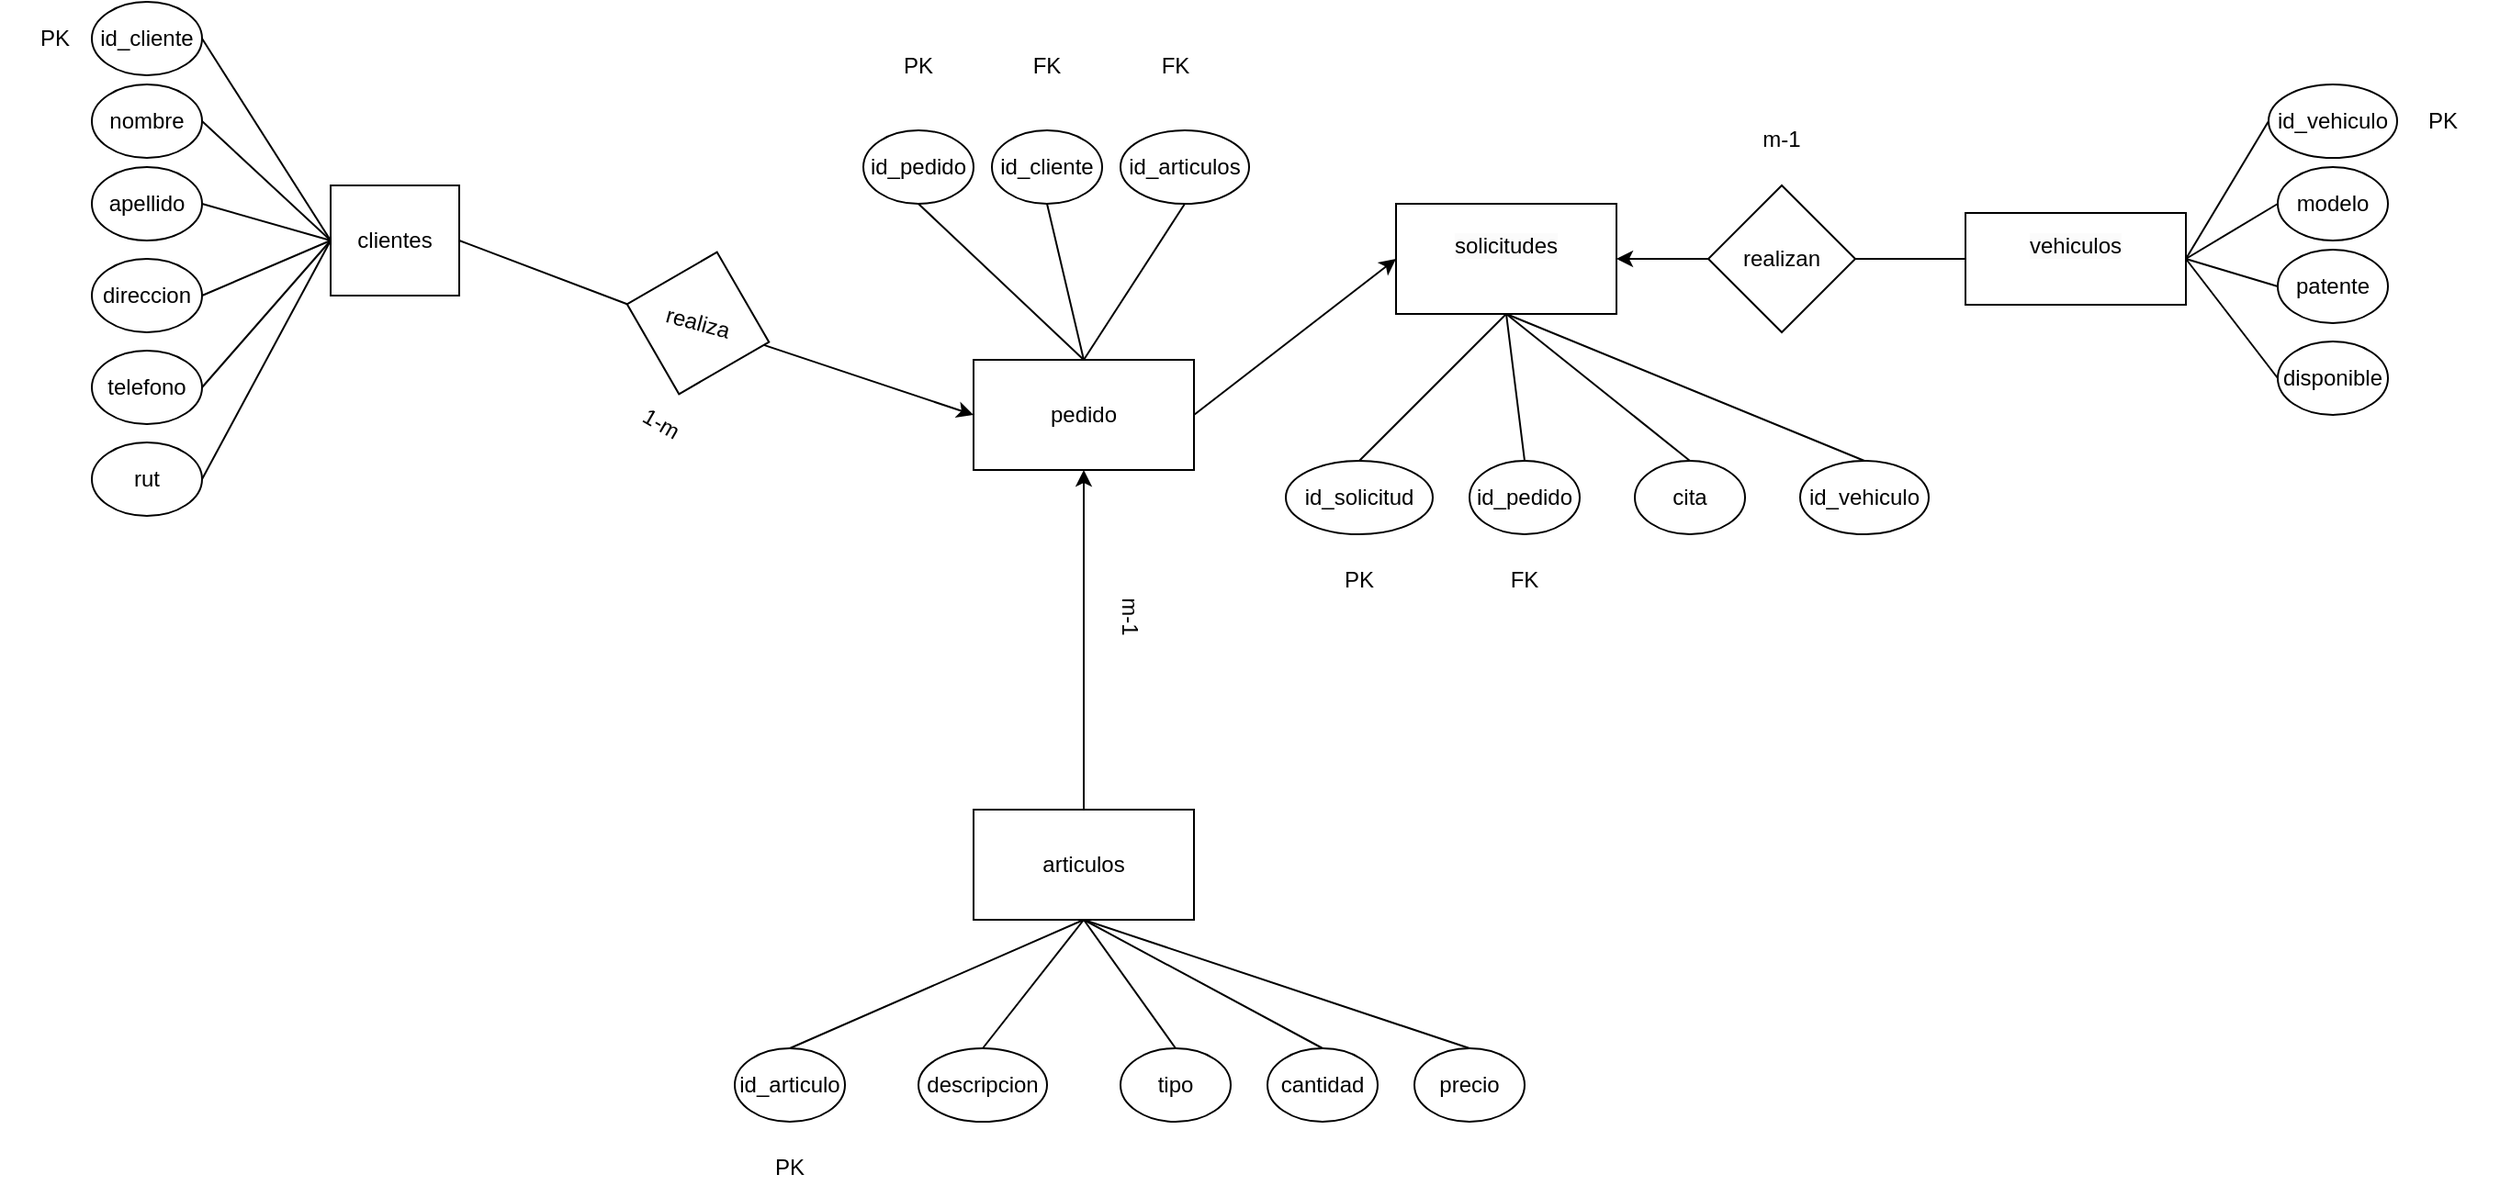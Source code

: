 <mxfile>
    <diagram id="D0lsIx0jxqbMZNfjzYcb" name="Page-1">
        <mxGraphModel dx="1969" dy="469" grid="1" gridSize="10" guides="1" tooltips="1" connect="1" arrows="1" fold="1" page="1" pageScale="1" pageWidth="1100" pageHeight="850" math="0" shadow="0">
            <root>
                <mxCell id="0"/>
                <mxCell id="1" parent="0"/>
                <mxCell id="10" value="clientes" style="rounded=0;whiteSpace=wrap;html=1;" parent="1" vertex="1">
                    <mxGeometry x="-160" y="170" width="70" height="60" as="geometry"/>
                </mxCell>
                <mxCell id="11" value="&#xa;&lt;span style=&quot;color: rgb(0, 0, 0); font-family: Helvetica; font-size: 12px; font-style: normal; font-variant-ligatures: normal; font-variant-caps: normal; font-weight: 400; letter-spacing: normal; orphans: 2; text-align: center; text-indent: 0px; text-transform: none; widows: 2; word-spacing: 0px; -webkit-text-stroke-width: 0px; white-space: normal; background-color: rgb(251, 251, 251); text-decoration-thickness: initial; text-decoration-style: initial; text-decoration-color: initial; display: inline !important; float: none;&quot;&gt;solicitudes&lt;/span&gt;&#xa;&#xa;" style="rounded=0;whiteSpace=wrap;html=1;" parent="1" vertex="1">
                    <mxGeometry x="420" y="180" width="120" height="60" as="geometry"/>
                </mxCell>
                <mxCell id="12" value="&#xa;&lt;span style=&quot;color: rgb(0, 0, 0); font-family: Helvetica; font-size: 12px; font-style: normal; font-variant-ligatures: normal; font-variant-caps: normal; font-weight: 400; letter-spacing: normal; orphans: 2; text-align: center; text-indent: 0px; text-transform: none; widows: 2; word-spacing: 0px; -webkit-text-stroke-width: 0px; white-space: normal; background-color: rgb(251, 251, 251); text-decoration-thickness: initial; text-decoration-style: initial; text-decoration-color: initial; display: inline !important; float: none;&quot;&gt;vehiculos&lt;/span&gt;&#xa;&#xa;" style="rounded=0;whiteSpace=wrap;html=1;" parent="1" vertex="1">
                    <mxGeometry x="730" y="185" width="120" height="50" as="geometry"/>
                </mxCell>
                <mxCell id="100" style="edgeStyle=none;html=1;entryX=0.5;entryY=1;entryDx=0;entryDy=0;" parent="1" source="13" target="66" edge="1">
                    <mxGeometry relative="1" as="geometry"/>
                </mxCell>
                <mxCell id="13" value="&lt;span style=&quot;color: rgb(0, 0, 0);&quot;&gt;articulos&lt;/span&gt;" style="rounded=0;whiteSpace=wrap;html=1;" parent="1" vertex="1">
                    <mxGeometry x="190" y="510" width="120" height="60" as="geometry"/>
                </mxCell>
                <mxCell id="18" value="" style="endArrow=none;html=1;entryX=1;entryY=0.5;entryDx=0;entryDy=0;exitX=0;exitY=0.5;exitDx=0;exitDy=0;" parent="1" source="20" target="10" edge="1">
                    <mxGeometry width="50" height="50" relative="1" as="geometry">
                        <mxPoint x="-10" y="280" as="sourcePoint"/>
                        <mxPoint x="280" y="240" as="targetPoint"/>
                    </mxGeometry>
                </mxCell>
                <mxCell id="25" style="edgeStyle=none;html=1;entryX=1;entryY=0.5;entryDx=0;entryDy=0;" parent="1" source="24" target="11" edge="1">
                    <mxGeometry relative="1" as="geometry"/>
                </mxCell>
                <mxCell id="24" value="realizan" style="rhombus;whiteSpace=wrap;html=1;" parent="1" vertex="1">
                    <mxGeometry x="590" y="170" width="80" height="80" as="geometry"/>
                </mxCell>
                <mxCell id="26" value="" style="endArrow=none;html=1;entryX=0;entryY=0.5;entryDx=0;entryDy=0;exitX=1;exitY=0.5;exitDx=0;exitDy=0;" parent="1" source="24" target="12" edge="1">
                    <mxGeometry width="50" height="50" relative="1" as="geometry">
                        <mxPoint x="510" y="360" as="sourcePoint"/>
                        <mxPoint x="560" y="310" as="targetPoint"/>
                    </mxGeometry>
                </mxCell>
                <mxCell id="29" value="1-m" style="text;html=1;align=center;verticalAlign=middle;whiteSpace=wrap;rounded=0;rotation=30;" parent="1" vertex="1">
                    <mxGeometry x="-10" y="285" width="60" height="30" as="geometry"/>
                </mxCell>
                <mxCell id="30" value="m-1" style="text;html=1;align=center;verticalAlign=middle;whiteSpace=wrap;rounded=0;rotation=90;" parent="1" vertex="1">
                    <mxGeometry x="245" y="390" width="60" height="30" as="geometry"/>
                </mxCell>
                <mxCell id="32" value="m-1" style="text;html=1;align=center;verticalAlign=middle;whiteSpace=wrap;rounded=0;" parent="1" vertex="1">
                    <mxGeometry x="600" y="130" width="60" height="30" as="geometry"/>
                </mxCell>
                <mxCell id="33" value="id_cliente" style="ellipse;whiteSpace=wrap;html=1;" parent="1" vertex="1">
                    <mxGeometry x="-290" y="70" width="60" height="40" as="geometry"/>
                </mxCell>
                <mxCell id="34" value="apellido" style="ellipse;whiteSpace=wrap;html=1;" parent="1" vertex="1">
                    <mxGeometry x="-290" y="160" width="60" height="40" as="geometry"/>
                </mxCell>
                <mxCell id="35" value="direccion" style="ellipse;whiteSpace=wrap;html=1;" parent="1" vertex="1">
                    <mxGeometry x="-290" y="210" width="60" height="40" as="geometry"/>
                </mxCell>
                <mxCell id="36" value="telefono" style="ellipse;whiteSpace=wrap;html=1;" parent="1" vertex="1">
                    <mxGeometry x="-290" y="260" width="60" height="40" as="geometry"/>
                </mxCell>
                <mxCell id="37" value="nombre" style="ellipse;whiteSpace=wrap;html=1;" parent="1" vertex="1">
                    <mxGeometry x="-290" y="115" width="60" height="40" as="geometry"/>
                </mxCell>
                <mxCell id="38" value="id_articulo" style="ellipse;whiteSpace=wrap;html=1;" parent="1" vertex="1">
                    <mxGeometry x="60" y="640" width="60" height="40" as="geometry"/>
                </mxCell>
                <mxCell id="39" value="rut" style="ellipse;whiteSpace=wrap;html=1;" parent="1" vertex="1">
                    <mxGeometry x="-290" y="310" width="60" height="40" as="geometry"/>
                </mxCell>
                <mxCell id="40" value="descripcion" style="ellipse;whiteSpace=wrap;html=1;" parent="1" vertex="1">
                    <mxGeometry x="160" y="640" width="70" height="40" as="geometry"/>
                </mxCell>
                <mxCell id="41" value="tipo" style="ellipse;whiteSpace=wrap;html=1;" parent="1" vertex="1">
                    <mxGeometry x="270" y="640" width="60" height="40" as="geometry"/>
                </mxCell>
                <mxCell id="42" value="cantidad" style="ellipse;whiteSpace=wrap;html=1;" parent="1" vertex="1">
                    <mxGeometry x="350" y="640" width="60" height="40" as="geometry"/>
                </mxCell>
                <mxCell id="43" value="precio" style="ellipse;whiteSpace=wrap;html=1;" parent="1" vertex="1">
                    <mxGeometry x="430" y="640" width="60" height="40" as="geometry"/>
                </mxCell>
                <mxCell id="44" value="id_cliente" style="ellipse;whiteSpace=wrap;html=1;" parent="1" vertex="1">
                    <mxGeometry x="200" y="140" width="60" height="40" as="geometry"/>
                </mxCell>
                <mxCell id="45" value="cita" style="ellipse;whiteSpace=wrap;html=1;" parent="1" vertex="1">
                    <mxGeometry x="550" y="320" width="60" height="40" as="geometry"/>
                </mxCell>
                <mxCell id="47" value="id_articulos" style="ellipse;whiteSpace=wrap;html=1;" parent="1" vertex="1">
                    <mxGeometry x="270" y="140" width="70" height="40" as="geometry"/>
                </mxCell>
                <mxCell id="48" value="id_solicitud" style="ellipse;whiteSpace=wrap;html=1;" parent="1" vertex="1">
                    <mxGeometry x="360" y="320" width="80" height="40" as="geometry"/>
                </mxCell>
                <mxCell id="51" value="FK" style="text;html=1;align=center;verticalAlign=middle;whiteSpace=wrap;rounded=0;" parent="1" vertex="1">
                    <mxGeometry x="200" y="90" width="60" height="30" as="geometry"/>
                </mxCell>
                <mxCell id="52" value="FK" style="text;html=1;align=center;verticalAlign=middle;whiteSpace=wrap;rounded=0;" parent="1" vertex="1">
                    <mxGeometry x="270" y="90" width="60" height="30" as="geometry"/>
                </mxCell>
                <mxCell id="53" value="PK" style="text;html=1;align=center;verticalAlign=middle;whiteSpace=wrap;rounded=0;" parent="1" vertex="1">
                    <mxGeometry x="-340" y="75" width="60" height="30" as="geometry"/>
                </mxCell>
                <mxCell id="54" value="PK" style="text;html=1;align=center;verticalAlign=middle;whiteSpace=wrap;rounded=0;" parent="1" vertex="1">
                    <mxGeometry x="370" y="370" width="60" height="30" as="geometry"/>
                </mxCell>
                <mxCell id="55" value="PK" style="text;html=1;align=center;verticalAlign=middle;whiteSpace=wrap;rounded=0;" parent="1" vertex="1">
                    <mxGeometry x="60" y="690" width="60" height="30" as="geometry"/>
                </mxCell>
                <mxCell id="58" value="id_vehiculo" style="ellipse;whiteSpace=wrap;html=1;" parent="1" vertex="1">
                    <mxGeometry x="895" y="115" width="70" height="40" as="geometry"/>
                </mxCell>
                <mxCell id="59" value="patente" style="ellipse;whiteSpace=wrap;html=1;" parent="1" vertex="1">
                    <mxGeometry x="900" y="205" width="60" height="40" as="geometry"/>
                </mxCell>
                <mxCell id="60" value="disponible" style="ellipse;whiteSpace=wrap;html=1;" parent="1" vertex="1">
                    <mxGeometry x="900" y="255" width="60" height="40" as="geometry"/>
                </mxCell>
                <mxCell id="62" value="modelo" style="ellipse;whiteSpace=wrap;html=1;" parent="1" vertex="1">
                    <mxGeometry x="900" y="160" width="60" height="40" as="geometry"/>
                </mxCell>
                <mxCell id="64" value="PK" style="text;html=1;align=center;verticalAlign=middle;whiteSpace=wrap;rounded=0;" parent="1" vertex="1">
                    <mxGeometry x="960" y="120" width="60" height="30" as="geometry"/>
                </mxCell>
                <mxCell id="65" value="id_vehiculo" style="ellipse;whiteSpace=wrap;html=1;" parent="1" vertex="1">
                    <mxGeometry x="640" y="320" width="70" height="40" as="geometry"/>
                </mxCell>
                <mxCell id="101" style="edgeStyle=none;html=1;entryX=0;entryY=0.5;entryDx=0;entryDy=0;exitX=1;exitY=0.5;exitDx=0;exitDy=0;" parent="1" source="66" target="11" edge="1">
                    <mxGeometry relative="1" as="geometry"/>
                </mxCell>
                <mxCell id="66" value="pedido" style="rounded=0;whiteSpace=wrap;html=1;" parent="1" vertex="1">
                    <mxGeometry x="190" y="265" width="120" height="60" as="geometry"/>
                </mxCell>
                <mxCell id="99" style="edgeStyle=none;html=1;entryX=0;entryY=0.5;entryDx=0;entryDy=0;" parent="1" source="20" target="66" edge="1">
                    <mxGeometry relative="1" as="geometry"/>
                </mxCell>
                <mxCell id="20" value="realiza" style="rhombus;whiteSpace=wrap;html=1;rotation=15;" parent="1" vertex="1">
                    <mxGeometry y="205" width="80" height="80" as="geometry"/>
                </mxCell>
                <mxCell id="70" value="id_pedido" style="ellipse;whiteSpace=wrap;html=1;" parent="1" vertex="1">
                    <mxGeometry x="460" y="320" width="60" height="40" as="geometry"/>
                </mxCell>
                <mxCell id="71" value="" style="endArrow=none;html=1;entryX=0.5;entryY=1;entryDx=0;entryDy=0;exitX=0.5;exitY=0;exitDx=0;exitDy=0;" parent="1" source="48" target="11" edge="1">
                    <mxGeometry width="50" height="50" relative="1" as="geometry">
                        <mxPoint x="280" y="370" as="sourcePoint"/>
                        <mxPoint x="330" y="320" as="targetPoint"/>
                    </mxGeometry>
                </mxCell>
                <mxCell id="73" value="" style="endArrow=none;html=1;entryX=0.5;entryY=1;entryDx=0;entryDy=0;exitX=0.5;exitY=0;exitDx=0;exitDy=0;" parent="1" source="70" target="11" edge="1">
                    <mxGeometry width="50" height="50" relative="1" as="geometry">
                        <mxPoint x="410" y="330" as="sourcePoint"/>
                        <mxPoint x="490" y="250" as="targetPoint"/>
                    </mxGeometry>
                </mxCell>
                <mxCell id="74" value="" style="endArrow=none;html=1;exitX=0.5;exitY=0;exitDx=0;exitDy=0;" parent="1" source="45" edge="1">
                    <mxGeometry width="50" height="50" relative="1" as="geometry">
                        <mxPoint x="500" y="330" as="sourcePoint"/>
                        <mxPoint x="480" y="240" as="targetPoint"/>
                    </mxGeometry>
                </mxCell>
                <mxCell id="75" value="" style="endArrow=none;html=1;exitX=0.5;exitY=0;exitDx=0;exitDy=0;" parent="1" source="65" edge="1">
                    <mxGeometry width="50" height="50" relative="1" as="geometry">
                        <mxPoint x="510" y="340" as="sourcePoint"/>
                        <mxPoint x="480" y="240" as="targetPoint"/>
                    </mxGeometry>
                </mxCell>
                <mxCell id="76" value="" style="endArrow=none;html=1;entryX=0.5;entryY=1;entryDx=0;entryDy=0;exitX=0.5;exitY=0;exitDx=0;exitDy=0;" parent="1" source="38" target="13" edge="1">
                    <mxGeometry width="50" height="50" relative="1" as="geometry">
                        <mxPoint x="520" y="350" as="sourcePoint"/>
                        <mxPoint x="510" y="270" as="targetPoint"/>
                    </mxGeometry>
                </mxCell>
                <mxCell id="77" value="" style="endArrow=none;html=1;entryX=0.5;entryY=1;entryDx=0;entryDy=0;exitX=0.5;exitY=0;exitDx=0;exitDy=0;" parent="1" source="40" target="13" edge="1">
                    <mxGeometry width="50" height="50" relative="1" as="geometry">
                        <mxPoint x="100" y="650" as="sourcePoint"/>
                        <mxPoint x="260" y="580" as="targetPoint"/>
                    </mxGeometry>
                </mxCell>
                <mxCell id="78" value="" style="endArrow=none;html=1;entryX=0.5;entryY=1;entryDx=0;entryDy=0;exitX=0.5;exitY=0;exitDx=0;exitDy=0;" parent="1" source="41" target="13" edge="1">
                    <mxGeometry width="50" height="50" relative="1" as="geometry">
                        <mxPoint x="100" y="650" as="sourcePoint"/>
                        <mxPoint x="260" y="580" as="targetPoint"/>
                    </mxGeometry>
                </mxCell>
                <mxCell id="79" value="" style="endArrow=none;html=1;entryX=0.5;entryY=1;entryDx=0;entryDy=0;exitX=0.5;exitY=0;exitDx=0;exitDy=0;" parent="1" source="42" target="13" edge="1">
                    <mxGeometry width="50" height="50" relative="1" as="geometry">
                        <mxPoint x="310" y="650" as="sourcePoint"/>
                        <mxPoint x="260" y="580" as="targetPoint"/>
                    </mxGeometry>
                </mxCell>
                <mxCell id="80" value="" style="endArrow=none;html=1;exitX=0.5;exitY=0;exitDx=0;exitDy=0;" parent="1" source="43" edge="1">
                    <mxGeometry width="50" height="50" relative="1" as="geometry">
                        <mxPoint x="390" y="650" as="sourcePoint"/>
                        <mxPoint x="250" y="570" as="targetPoint"/>
                    </mxGeometry>
                </mxCell>
                <mxCell id="81" value="id_pedido" style="ellipse;whiteSpace=wrap;html=1;" parent="1" vertex="1">
                    <mxGeometry x="130" y="140" width="60" height="40" as="geometry"/>
                </mxCell>
                <mxCell id="82" value="PK" style="text;html=1;align=center;verticalAlign=middle;whiteSpace=wrap;rounded=0;" parent="1" vertex="1">
                    <mxGeometry x="130" y="90" width="60" height="30" as="geometry"/>
                </mxCell>
                <mxCell id="83" value="FK" style="text;html=1;align=center;verticalAlign=middle;whiteSpace=wrap;rounded=0;" parent="1" vertex="1">
                    <mxGeometry x="460" y="370" width="60" height="30" as="geometry"/>
                </mxCell>
                <mxCell id="84" value="" style="endArrow=none;html=1;exitX=0.5;exitY=0;exitDx=0;exitDy=0;entryX=0.5;entryY=1;entryDx=0;entryDy=0;" parent="1" source="66" target="47" edge="1">
                    <mxGeometry width="50" height="50" relative="1" as="geometry">
                        <mxPoint x="470" y="650" as="sourcePoint"/>
                        <mxPoint x="260" y="580" as="targetPoint"/>
                    </mxGeometry>
                </mxCell>
                <mxCell id="87" value="" style="endArrow=none;html=1;entryX=0.5;entryY=1;entryDx=0;entryDy=0;exitX=0.5;exitY=0;exitDx=0;exitDy=0;" parent="1" source="66" target="44" edge="1">
                    <mxGeometry width="50" height="50" relative="1" as="geometry">
                        <mxPoint x="250" y="260" as="sourcePoint"/>
                        <mxPoint x="265" y="190" as="targetPoint"/>
                    </mxGeometry>
                </mxCell>
                <mxCell id="88" value="" style="endArrow=none;html=1;entryX=0.5;entryY=0;entryDx=0;entryDy=0;exitX=0.5;exitY=1;exitDx=0;exitDy=0;" parent="1" source="81" target="66" edge="1">
                    <mxGeometry width="50" height="50" relative="1" as="geometry">
                        <mxPoint x="260" y="275" as="sourcePoint"/>
                        <mxPoint x="190" y="190" as="targetPoint"/>
                    </mxGeometry>
                </mxCell>
                <mxCell id="89" value="" style="endArrow=none;html=1;entryX=0;entryY=0.5;entryDx=0;entryDy=0;exitX=1;exitY=0.5;exitDx=0;exitDy=0;" parent="1" source="33" target="10" edge="1">
                    <mxGeometry width="50" height="50" relative="1" as="geometry">
                        <mxPoint x="170" y="190" as="sourcePoint"/>
                        <mxPoint x="260" y="275" as="targetPoint"/>
                    </mxGeometry>
                </mxCell>
                <mxCell id="90" value="" style="endArrow=none;html=1;entryX=1;entryY=0.5;entryDx=0;entryDy=0;exitX=0;exitY=0.5;exitDx=0;exitDy=0;" parent="1" source="10" target="37" edge="1">
                    <mxGeometry width="50" height="50" relative="1" as="geometry">
                        <mxPoint x="-220" y="100" as="sourcePoint"/>
                        <mxPoint x="-150" y="210" as="targetPoint"/>
                    </mxGeometry>
                </mxCell>
                <mxCell id="91" value="" style="endArrow=none;html=1;entryX=1;entryY=0.5;entryDx=0;entryDy=0;exitX=0;exitY=0.5;exitDx=0;exitDy=0;" parent="1" source="10" target="34" edge="1">
                    <mxGeometry width="50" height="50" relative="1" as="geometry">
                        <mxPoint x="-150" y="210" as="sourcePoint"/>
                        <mxPoint x="-220" y="145" as="targetPoint"/>
                    </mxGeometry>
                </mxCell>
                <mxCell id="92" value="" style="endArrow=none;html=1;entryX=1;entryY=0.5;entryDx=0;entryDy=0;" parent="1" target="35" edge="1">
                    <mxGeometry width="50" height="50" relative="1" as="geometry">
                        <mxPoint x="-160" y="200" as="sourcePoint"/>
                        <mxPoint x="-220" y="190" as="targetPoint"/>
                    </mxGeometry>
                </mxCell>
                <mxCell id="93" value="" style="endArrow=none;html=1;entryX=1;entryY=0.5;entryDx=0;entryDy=0;exitX=0;exitY=0.5;exitDx=0;exitDy=0;" parent="1" source="10" target="36" edge="1">
                    <mxGeometry width="50" height="50" relative="1" as="geometry">
                        <mxPoint x="-150" y="210" as="sourcePoint"/>
                        <mxPoint x="-220" y="240" as="targetPoint"/>
                    </mxGeometry>
                </mxCell>
                <mxCell id="94" value="" style="endArrow=none;html=1;entryX=1;entryY=0.5;entryDx=0;entryDy=0;exitX=0;exitY=0.5;exitDx=0;exitDy=0;" parent="1" source="10" target="39" edge="1">
                    <mxGeometry width="50" height="50" relative="1" as="geometry">
                        <mxPoint x="-150" y="210" as="sourcePoint"/>
                        <mxPoint x="-220" y="290" as="targetPoint"/>
                    </mxGeometry>
                </mxCell>
                <mxCell id="95" value="" style="endArrow=none;html=1;exitX=0;exitY=0.5;exitDx=0;exitDy=0;entryX=1;entryY=0.5;entryDx=0;entryDy=0;" parent="1" source="58" target="12" edge="1">
                    <mxGeometry width="50" height="50" relative="1" as="geometry">
                        <mxPoint x="685" y="330" as="sourcePoint"/>
                        <mxPoint x="490" y="250" as="targetPoint"/>
                    </mxGeometry>
                </mxCell>
                <mxCell id="96" value="" style="endArrow=none;html=1;exitX=0;exitY=0.5;exitDx=0;exitDy=0;entryX=1;entryY=0.5;entryDx=0;entryDy=0;" parent="1" source="62" target="12" edge="1">
                    <mxGeometry width="50" height="50" relative="1" as="geometry">
                        <mxPoint x="905" y="145" as="sourcePoint"/>
                        <mxPoint x="860" y="220" as="targetPoint"/>
                    </mxGeometry>
                </mxCell>
                <mxCell id="97" value="" style="endArrow=none;html=1;exitX=0;exitY=0.5;exitDx=0;exitDy=0;entryX=1;entryY=0.5;entryDx=0;entryDy=0;" parent="1" source="59" target="12" edge="1">
                    <mxGeometry width="50" height="50" relative="1" as="geometry">
                        <mxPoint x="910" y="190" as="sourcePoint"/>
                        <mxPoint x="860" y="220" as="targetPoint"/>
                    </mxGeometry>
                </mxCell>
                <mxCell id="98" value="" style="endArrow=none;html=1;exitX=0;exitY=0.5;exitDx=0;exitDy=0;entryX=1;entryY=0.5;entryDx=0;entryDy=0;" parent="1" source="60" target="12" edge="1">
                    <mxGeometry width="50" height="50" relative="1" as="geometry">
                        <mxPoint x="910" y="235" as="sourcePoint"/>
                        <mxPoint x="860" y="220" as="targetPoint"/>
                    </mxGeometry>
                </mxCell>
            </root>
        </mxGraphModel>
    </diagram>
</mxfile>